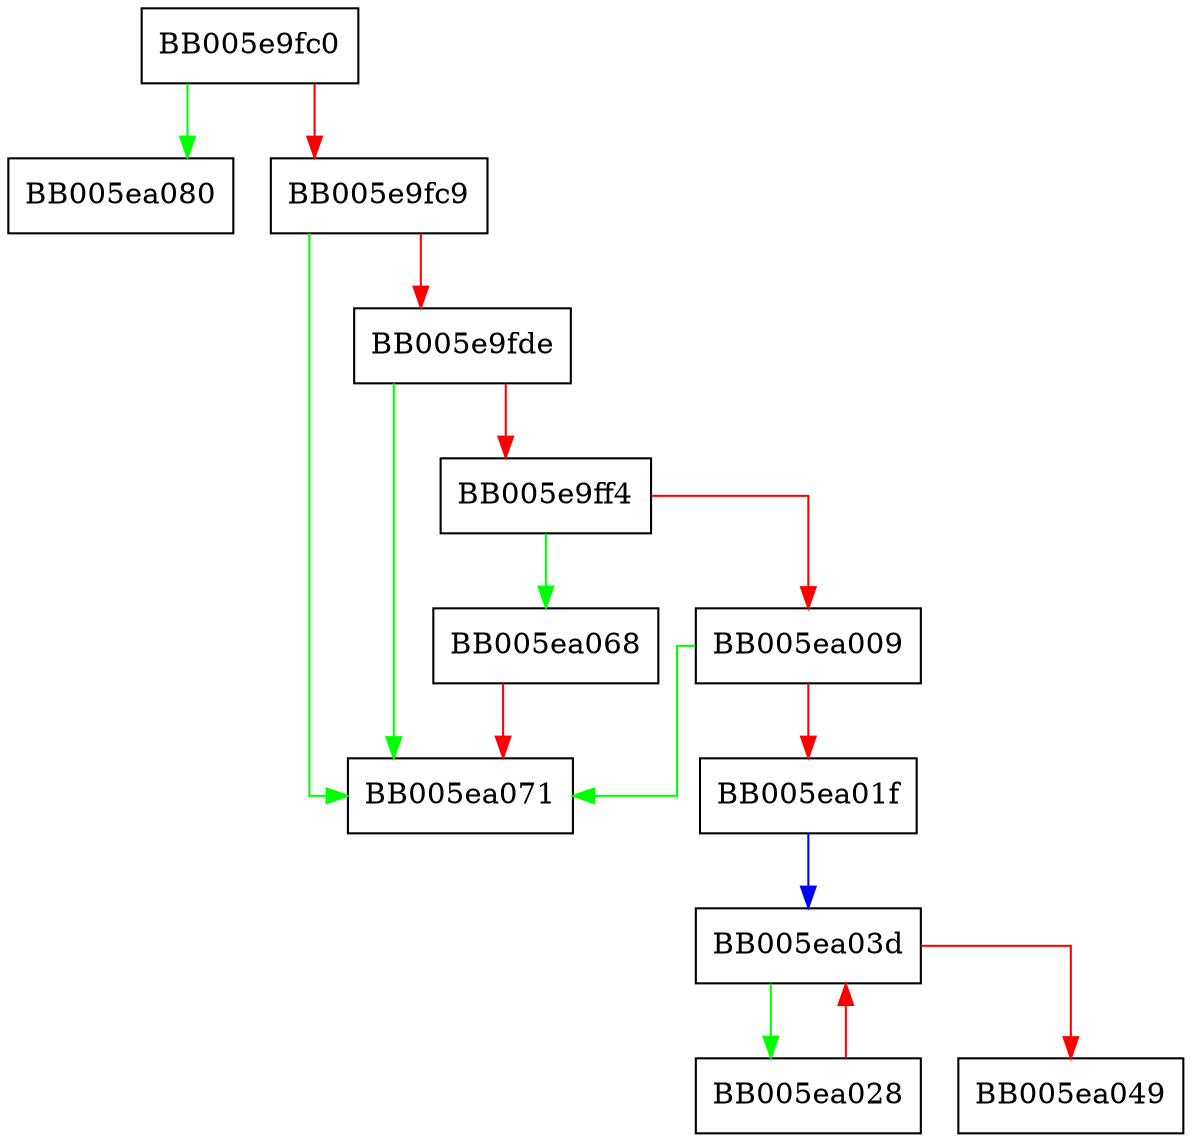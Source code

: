 digraph ossl_namemap_doall_names {
  node [shape="box"];
  graph [splines=ortho];
  BB005e9fc0 -> BB005ea080 [color="green"];
  BB005e9fc0 -> BB005e9fc9 [color="red"];
  BB005e9fc9 -> BB005ea071 [color="green"];
  BB005e9fc9 -> BB005e9fde [color="red"];
  BB005e9fde -> BB005ea071 [color="green"];
  BB005e9fde -> BB005e9ff4 [color="red"];
  BB005e9ff4 -> BB005ea068 [color="green"];
  BB005e9ff4 -> BB005ea009 [color="red"];
  BB005ea009 -> BB005ea071 [color="green"];
  BB005ea009 -> BB005ea01f [color="red"];
  BB005ea01f -> BB005ea03d [color="blue"];
  BB005ea028 -> BB005ea03d [color="red"];
  BB005ea03d -> BB005ea028 [color="green"];
  BB005ea03d -> BB005ea049 [color="red"];
  BB005ea068 -> BB005ea071 [color="red"];
}